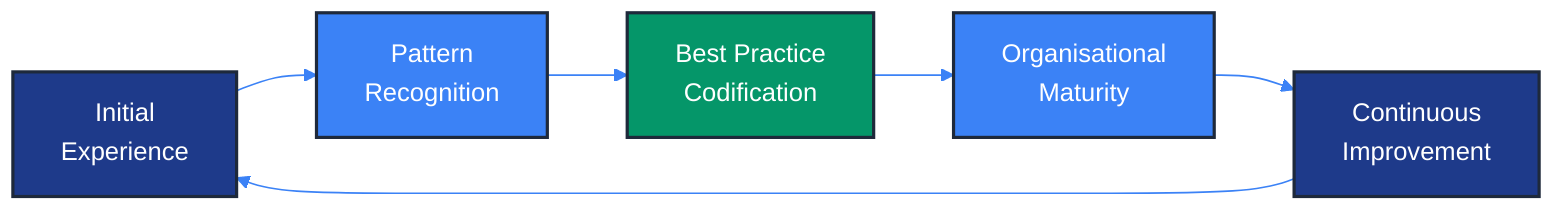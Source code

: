 ---
config:
  theme: 'base'
  themeVariables:
    primaryColor: '#1e3a8a'
    primaryTextColor: '#fff'
    primaryBorderColor: '#1e293b'
    lineColor: '#3b82f6'
    secondaryColor: '#059669'
    tertiaryColor: '#f1f5f9'
---
graph LR
    A[Initial<br/>Experience] --> B[Pattern<br/>Recognition]
    B --> C[Best Practice<br/>Codification]
    C --> D[Organisational<br/>Maturity]
    D --> E[Continuous<br/>Improvement]
    E --> A
    
    style A fill:#1e3a8a,stroke:#1e293b,stroke-width:2px,color:#fff
    style B fill:#3b82f6,stroke:#1e293b,stroke-width:2px,color:#fff
    style C fill:#059669,stroke:#1e293b,stroke-width:2px,color:#fff
    style D fill:#3b82f6,stroke:#1e293b,stroke-width:2px,color:#fff
    style E fill:#1e3a8a,stroke:#1e293b,stroke-width:2px,color:#fff